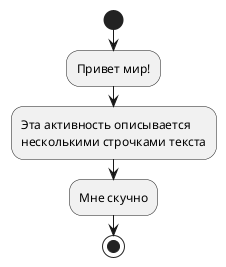 @startuml 
start 
:Привет мир!; 
:Эта активность описывается 
несколькими строчками текста; 
:Мне скучно;
stop 
@enduml